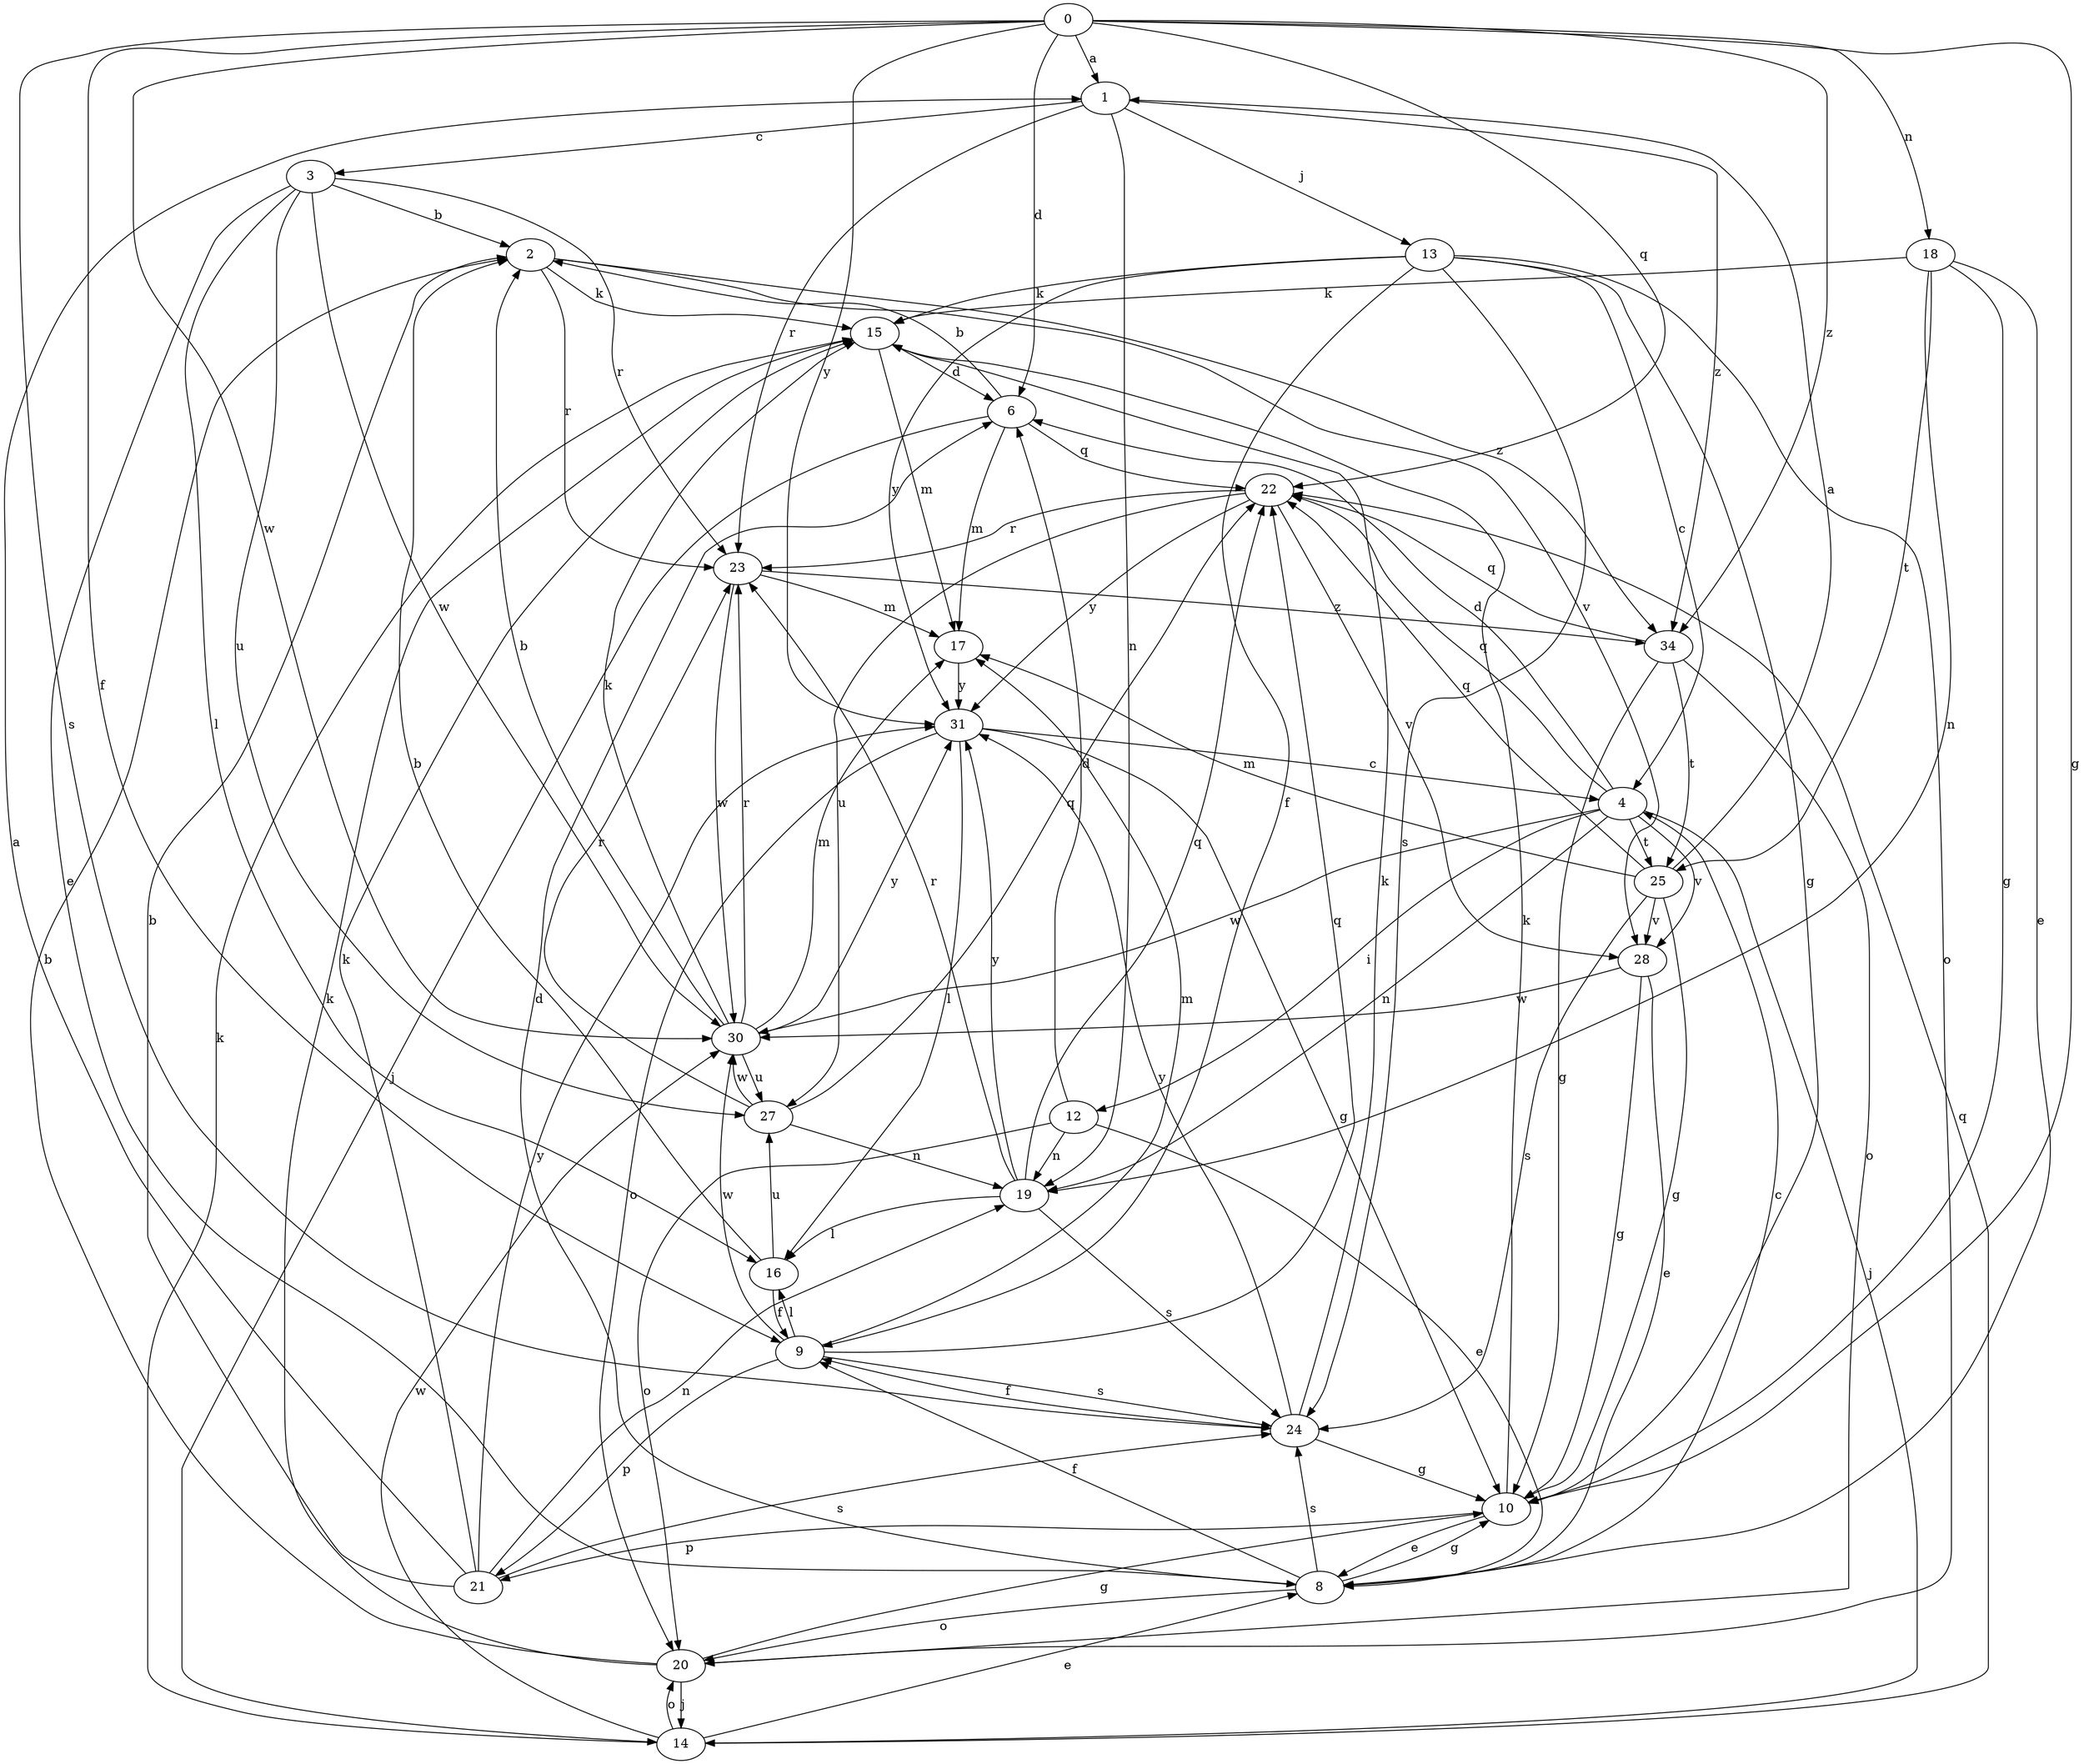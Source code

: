 strict digraph  {
0;
1;
2;
3;
4;
6;
8;
9;
10;
12;
13;
14;
15;
16;
17;
18;
19;
20;
21;
22;
23;
24;
25;
27;
28;
30;
31;
34;
0 -> 1  [label=a];
0 -> 6  [label=d];
0 -> 9  [label=f];
0 -> 10  [label=g];
0 -> 18  [label=n];
0 -> 22  [label=q];
0 -> 24  [label=s];
0 -> 30  [label=w];
0 -> 31  [label=y];
0 -> 34  [label=z];
1 -> 3  [label=c];
1 -> 13  [label=j];
1 -> 19  [label=n];
1 -> 23  [label=r];
1 -> 34  [label=z];
2 -> 15  [label=k];
2 -> 23  [label=r];
2 -> 28  [label=v];
2 -> 34  [label=z];
3 -> 2  [label=b];
3 -> 8  [label=e];
3 -> 16  [label=l];
3 -> 23  [label=r];
3 -> 27  [label=u];
3 -> 30  [label=w];
4 -> 6  [label=d];
4 -> 12  [label=i];
4 -> 14  [label=j];
4 -> 19  [label=n];
4 -> 22  [label=q];
4 -> 25  [label=t];
4 -> 28  [label=v];
4 -> 30  [label=w];
6 -> 2  [label=b];
6 -> 14  [label=j];
6 -> 17  [label=m];
6 -> 22  [label=q];
8 -> 4  [label=c];
8 -> 6  [label=d];
8 -> 9  [label=f];
8 -> 10  [label=g];
8 -> 20  [label=o];
8 -> 24  [label=s];
9 -> 16  [label=l];
9 -> 17  [label=m];
9 -> 21  [label=p];
9 -> 22  [label=q];
9 -> 24  [label=s];
9 -> 30  [label=w];
10 -> 8  [label=e];
10 -> 15  [label=k];
10 -> 21  [label=p];
12 -> 6  [label=d];
12 -> 8  [label=e];
12 -> 19  [label=n];
12 -> 20  [label=o];
13 -> 4  [label=c];
13 -> 9  [label=f];
13 -> 10  [label=g];
13 -> 15  [label=k];
13 -> 20  [label=o];
13 -> 24  [label=s];
13 -> 31  [label=y];
14 -> 8  [label=e];
14 -> 15  [label=k];
14 -> 20  [label=o];
14 -> 22  [label=q];
14 -> 30  [label=w];
15 -> 6  [label=d];
15 -> 17  [label=m];
16 -> 2  [label=b];
16 -> 9  [label=f];
16 -> 27  [label=u];
17 -> 31  [label=y];
18 -> 8  [label=e];
18 -> 10  [label=g];
18 -> 15  [label=k];
18 -> 19  [label=n];
18 -> 25  [label=t];
19 -> 16  [label=l];
19 -> 22  [label=q];
19 -> 23  [label=r];
19 -> 24  [label=s];
19 -> 31  [label=y];
20 -> 2  [label=b];
20 -> 10  [label=g];
20 -> 14  [label=j];
20 -> 15  [label=k];
21 -> 1  [label=a];
21 -> 2  [label=b];
21 -> 15  [label=k];
21 -> 19  [label=n];
21 -> 24  [label=s];
21 -> 31  [label=y];
22 -> 23  [label=r];
22 -> 27  [label=u];
22 -> 28  [label=v];
22 -> 31  [label=y];
23 -> 17  [label=m];
23 -> 30  [label=w];
23 -> 34  [label=z];
24 -> 9  [label=f];
24 -> 10  [label=g];
24 -> 15  [label=k];
24 -> 31  [label=y];
25 -> 1  [label=a];
25 -> 10  [label=g];
25 -> 17  [label=m];
25 -> 22  [label=q];
25 -> 24  [label=s];
25 -> 28  [label=v];
27 -> 19  [label=n];
27 -> 22  [label=q];
27 -> 23  [label=r];
27 -> 30  [label=w];
28 -> 8  [label=e];
28 -> 10  [label=g];
28 -> 30  [label=w];
30 -> 2  [label=b];
30 -> 15  [label=k];
30 -> 17  [label=m];
30 -> 23  [label=r];
30 -> 27  [label=u];
30 -> 31  [label=y];
31 -> 4  [label=c];
31 -> 10  [label=g];
31 -> 16  [label=l];
31 -> 20  [label=o];
34 -> 10  [label=g];
34 -> 20  [label=o];
34 -> 22  [label=q];
34 -> 25  [label=t];
}
